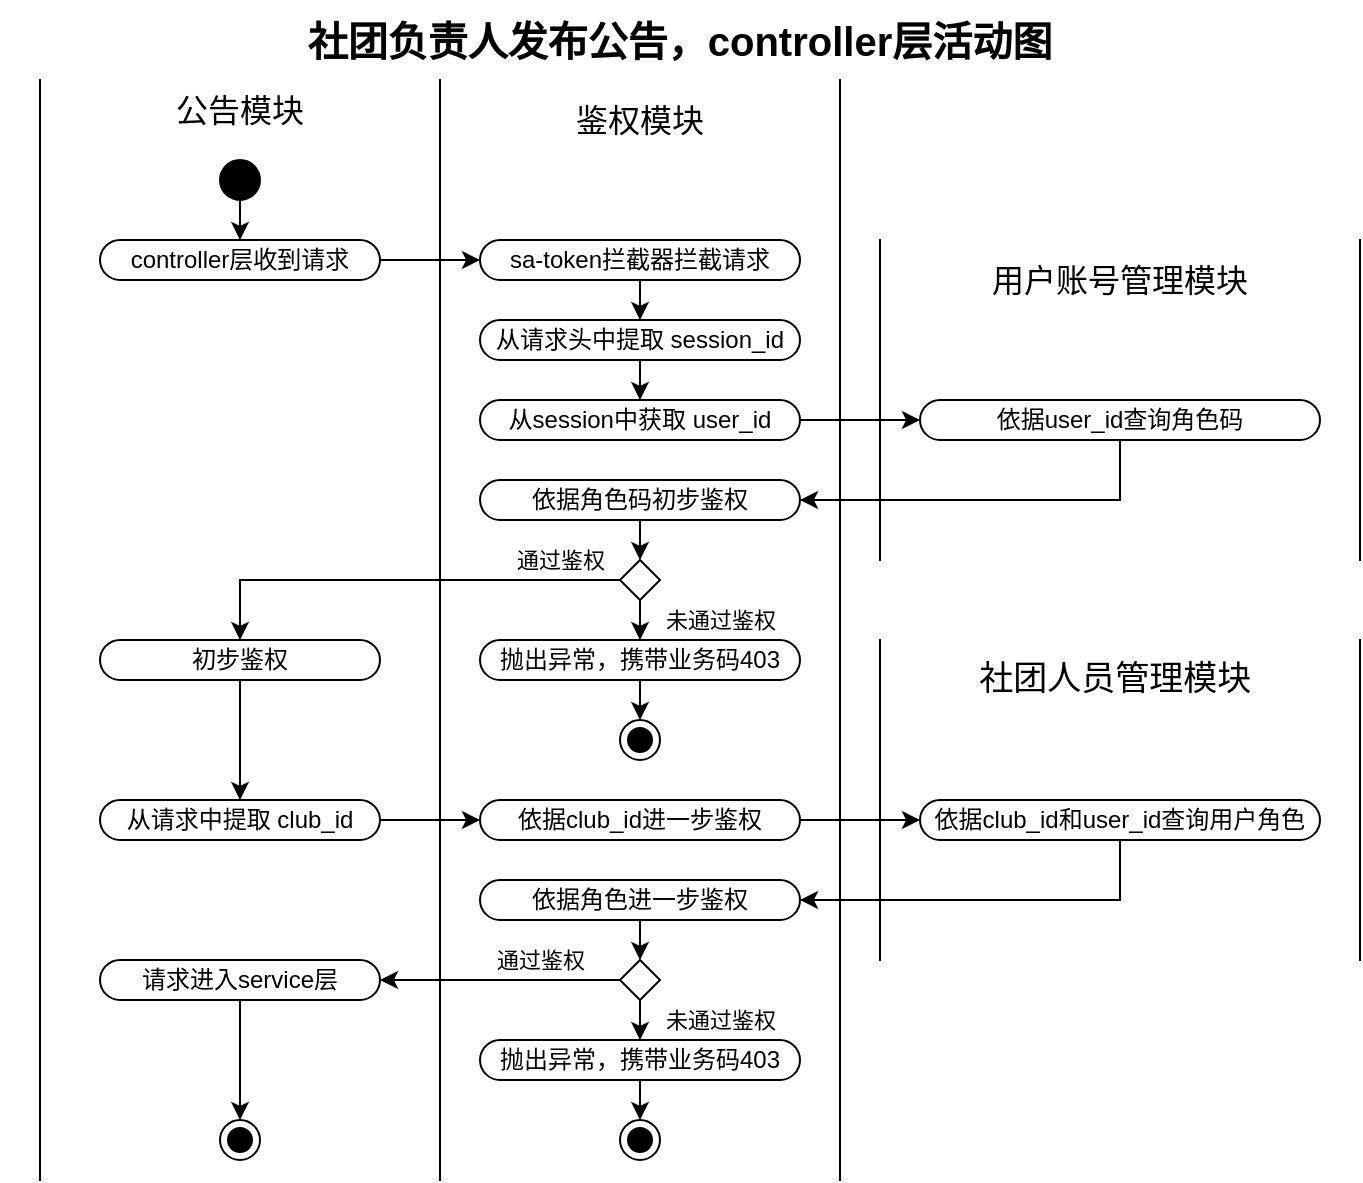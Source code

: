<mxfile version="22.0.2" type="device">
  <diagram name="第 1 页" id="9ke-nxglWtwf7gf6Nw-9">
    <mxGraphModel dx="882" dy="577" grid="0" gridSize="10" guides="1" tooltips="1" connect="1" arrows="1" fold="1" page="1" pageScale="1" pageWidth="827" pageHeight="1169" math="0" shadow="0">
      <root>
        <mxCell id="0" />
        <mxCell id="1" parent="0" />
        <mxCell id="cNT76rbcd7cARgcNGhmo-7" value="controller层收到请求" style="rounded=1;whiteSpace=wrap;html=1;arcSize=50;" vertex="1" parent="1">
          <mxGeometry x="130" y="160" width="140" height="20" as="geometry" />
        </mxCell>
        <mxCell id="cNT76rbcd7cARgcNGhmo-8" value="sa-token拦截器拦截请求" style="rounded=1;whiteSpace=wrap;html=1;arcSize=50;" vertex="1" parent="1">
          <mxGeometry x="320" y="160" width="160" height="20" as="geometry" />
        </mxCell>
        <mxCell id="cNT76rbcd7cARgcNGhmo-9" value="从请求头中提取 session_id" style="rounded=1;whiteSpace=wrap;html=1;arcSize=50;" vertex="1" parent="1">
          <mxGeometry x="320" y="200" width="160" height="20" as="geometry" />
        </mxCell>
        <mxCell id="cNT76rbcd7cARgcNGhmo-10" value="" style="endArrow=classic;html=1;rounded=0;entryX=0.5;entryY=0;entryDx=0;entryDy=0;" edge="1" parent="1" source="cNT76rbcd7cARgcNGhmo-8" target="cNT76rbcd7cARgcNGhmo-9">
          <mxGeometry width="50" height="50" relative="1" as="geometry">
            <mxPoint x="430" y="230" as="sourcePoint" />
            <mxPoint x="480" y="180" as="targetPoint" />
          </mxGeometry>
        </mxCell>
        <mxCell id="cNT76rbcd7cARgcNGhmo-11" value="从session中获取 user_id" style="rounded=1;whiteSpace=wrap;html=1;arcSize=50;" vertex="1" parent="1">
          <mxGeometry x="320" y="240" width="160" height="20" as="geometry" />
        </mxCell>
        <mxCell id="cNT76rbcd7cARgcNGhmo-12" value="" style="endArrow=classic;html=1;rounded=0;" edge="1" parent="1" source="cNT76rbcd7cARgcNGhmo-9" target="cNT76rbcd7cARgcNGhmo-11">
          <mxGeometry width="50" height="50" relative="1" as="geometry">
            <mxPoint x="410" y="190" as="sourcePoint" />
            <mxPoint x="410" y="210" as="targetPoint" />
          </mxGeometry>
        </mxCell>
        <mxCell id="cNT76rbcd7cARgcNGhmo-13" value="&lt;font style=&quot;font-size: 12px;&quot;&gt;依据user_id查询角色码&lt;/font&gt;" style="rounded=1;whiteSpace=wrap;html=1;arcSize=50;" vertex="1" parent="1">
          <mxGeometry x="540" y="240" width="200" height="20" as="geometry" />
        </mxCell>
        <mxCell id="cNT76rbcd7cARgcNGhmo-14" value="&lt;font style=&quot;font-size: 12px;&quot;&gt;依据角色码初步鉴权&lt;/font&gt;" style="rounded=1;whiteSpace=wrap;html=1;arcSize=50;" vertex="1" parent="1">
          <mxGeometry x="320" y="280" width="160" height="20" as="geometry" />
        </mxCell>
        <mxCell id="cNT76rbcd7cARgcNGhmo-15" value="" style="endArrow=classic;html=1;rounded=0;" edge="1" parent="1" source="cNT76rbcd7cARgcNGhmo-11" target="cNT76rbcd7cARgcNGhmo-13">
          <mxGeometry width="50" height="50" relative="1" as="geometry">
            <mxPoint x="400" y="300" as="sourcePoint" />
            <mxPoint x="450" y="250" as="targetPoint" />
          </mxGeometry>
        </mxCell>
        <mxCell id="cNT76rbcd7cARgcNGhmo-16" value="" style="endArrow=classic;html=1;rounded=0;edgeStyle=orthogonalEdgeStyle;" edge="1" parent="1" source="cNT76rbcd7cARgcNGhmo-13" target="cNT76rbcd7cARgcNGhmo-14">
          <mxGeometry width="50" height="50" relative="1" as="geometry">
            <mxPoint x="450" y="260" as="sourcePoint" />
            <mxPoint x="490" y="260" as="targetPoint" />
            <Array as="points">
              <mxPoint x="640" y="290" />
            </Array>
          </mxGeometry>
        </mxCell>
        <mxCell id="cNT76rbcd7cARgcNGhmo-17" value="" style="endArrow=classic;html=1;rounded=0;edgeStyle=orthogonalEdgeStyle;" edge="1" parent="1" source="cNT76rbcd7cARgcNGhmo-7" target="cNT76rbcd7cARgcNGhmo-8">
          <mxGeometry width="50" height="50" relative="1" as="geometry">
            <mxPoint x="550" y="270" as="sourcePoint" />
            <mxPoint x="460" y="300" as="targetPoint" />
            <Array as="points">
              <mxPoint x="410" y="170" />
              <mxPoint x="410" y="170" />
            </Array>
          </mxGeometry>
        </mxCell>
        <mxCell id="cNT76rbcd7cARgcNGhmo-18" value="" style="rhombus;whiteSpace=wrap;html=1;" vertex="1" parent="1">
          <mxGeometry x="390" y="320" width="20" height="20" as="geometry" />
        </mxCell>
        <mxCell id="cNT76rbcd7cARgcNGhmo-20" value="" style="endArrow=classic;html=1;rounded=0;edgeStyle=orthogonalEdgeStyle;" edge="1" parent="1" source="cNT76rbcd7cARgcNGhmo-14" target="cNT76rbcd7cARgcNGhmo-18">
          <mxGeometry width="50" height="50" relative="1" as="geometry">
            <mxPoint x="560" y="280" as="sourcePoint" />
            <mxPoint x="470" y="310" as="targetPoint" />
            <Array as="points">
              <mxPoint x="400" y="300" />
              <mxPoint x="400" y="300" />
            </Array>
          </mxGeometry>
        </mxCell>
        <mxCell id="cNT76rbcd7cARgcNGhmo-21" value="初步鉴权" style="rounded=1;whiteSpace=wrap;html=1;arcSize=50;" vertex="1" parent="1">
          <mxGeometry x="130" y="360" width="140" height="20" as="geometry" />
        </mxCell>
        <mxCell id="cNT76rbcd7cARgcNGhmo-22" value="" style="endArrow=classic;html=1;rounded=0;edgeStyle=orthogonalEdgeStyle;" edge="1" parent="1" source="cNT76rbcd7cARgcNGhmo-18" target="cNT76rbcd7cARgcNGhmo-21">
          <mxGeometry width="50" height="50" relative="1" as="geometry">
            <mxPoint x="390" y="390" as="sourcePoint" />
            <mxPoint x="279" y="390" as="targetPoint" />
            <Array as="points">
              <mxPoint x="200" y="330" />
            </Array>
          </mxGeometry>
        </mxCell>
        <mxCell id="cNT76rbcd7cARgcNGhmo-24" value="通过鉴权" style="edgeLabel;html=1;align=center;verticalAlign=middle;resizable=0;points=[];" vertex="1" connectable="0" parent="cNT76rbcd7cARgcNGhmo-22">
          <mxGeometry x="0.368" y="1" relative="1" as="geometry">
            <mxPoint x="120" y="-11" as="offset" />
          </mxGeometry>
        </mxCell>
        <mxCell id="cNT76rbcd7cARgcNGhmo-23" value="从请求中提取 club_id" style="rounded=1;whiteSpace=wrap;html=1;arcSize=50;" vertex="1" parent="1">
          <mxGeometry x="130" y="440" width="140" height="20" as="geometry" />
        </mxCell>
        <mxCell id="cNT76rbcd7cARgcNGhmo-27" value="" style="endArrow=classic;html=1;rounded=0;edgeStyle=orthogonalEdgeStyle;" edge="1" parent="1" source="cNT76rbcd7cARgcNGhmo-21" target="cNT76rbcd7cARgcNGhmo-23">
          <mxGeometry width="50" height="50" relative="1" as="geometry">
            <mxPoint x="250" y="220" as="sourcePoint" />
            <mxPoint x="330" y="220" as="targetPoint" />
            <Array as="points" />
          </mxGeometry>
        </mxCell>
        <mxCell id="cNT76rbcd7cARgcNGhmo-28" value="依据club_id进一步鉴权" style="rounded=1;whiteSpace=wrap;html=1;arcSize=50;" vertex="1" parent="1">
          <mxGeometry x="320" y="440" width="160" height="20" as="geometry" />
        </mxCell>
        <mxCell id="cNT76rbcd7cARgcNGhmo-30" value="" style="endArrow=classic;html=1;rounded=0;edgeStyle=orthogonalEdgeStyle;" edge="1" parent="1" source="cNT76rbcd7cARgcNGhmo-23" target="cNT76rbcd7cARgcNGhmo-28">
          <mxGeometry width="50" height="50" relative="1" as="geometry">
            <mxPoint x="210" y="430" as="sourcePoint" />
            <mxPoint x="210" y="450" as="targetPoint" />
            <Array as="points" />
          </mxGeometry>
        </mxCell>
        <mxCell id="cNT76rbcd7cARgcNGhmo-31" value="&lt;font style=&quot;font-size: 12px;&quot;&gt;依据club_id和user_id查询用户角色&lt;/font&gt;" style="rounded=1;whiteSpace=wrap;html=1;arcSize=50;" vertex="1" parent="1">
          <mxGeometry x="540" y="440" width="200" height="20" as="geometry" />
        </mxCell>
        <mxCell id="cNT76rbcd7cARgcNGhmo-32" value="" style="endArrow=classic;html=1;rounded=0;edgeStyle=orthogonalEdgeStyle;" edge="1" parent="1" source="cNT76rbcd7cARgcNGhmo-28" target="cNT76rbcd7cARgcNGhmo-31">
          <mxGeometry width="50" height="50" relative="1" as="geometry">
            <mxPoint x="280" y="420" as="sourcePoint" />
            <mxPoint x="330" y="420" as="targetPoint" />
            <Array as="points" />
          </mxGeometry>
        </mxCell>
        <mxCell id="cNT76rbcd7cARgcNGhmo-33" value="依据角色进一步鉴权" style="rounded=1;whiteSpace=wrap;html=1;arcSize=50;" vertex="1" parent="1">
          <mxGeometry x="320" y="480" width="160" height="20" as="geometry" />
        </mxCell>
        <mxCell id="cNT76rbcd7cARgcNGhmo-34" value="" style="endArrow=classic;html=1;rounded=0;edgeStyle=orthogonalEdgeStyle;" edge="1" parent="1" source="cNT76rbcd7cARgcNGhmo-31" target="cNT76rbcd7cARgcNGhmo-33">
          <mxGeometry width="50" height="50" relative="1" as="geometry">
            <mxPoint x="490" y="420" as="sourcePoint" />
            <mxPoint x="530" y="420" as="targetPoint" />
            <Array as="points">
              <mxPoint x="640" y="490" />
            </Array>
          </mxGeometry>
        </mxCell>
        <mxCell id="cNT76rbcd7cARgcNGhmo-35" value="" style="rhombus;whiteSpace=wrap;html=1;" vertex="1" parent="1">
          <mxGeometry x="390" y="520" width="20" height="20" as="geometry" />
        </mxCell>
        <mxCell id="cNT76rbcd7cARgcNGhmo-36" value="" style="endArrow=classic;html=1;rounded=0;edgeStyle=orthogonalEdgeStyle;" edge="1" parent="1" source="cNT76rbcd7cARgcNGhmo-33" target="cNT76rbcd7cARgcNGhmo-35">
          <mxGeometry width="50" height="50" relative="1" as="geometry">
            <mxPoint x="410" y="390" as="sourcePoint" />
            <mxPoint x="410" y="410" as="targetPoint" />
            <Array as="points" />
          </mxGeometry>
        </mxCell>
        <mxCell id="cNT76rbcd7cARgcNGhmo-37" value="" style="endArrow=classic;html=1;rounded=0;edgeStyle=orthogonalEdgeStyle;exitX=0;exitY=0.5;exitDx=0;exitDy=0;" edge="1" parent="1" source="cNT76rbcd7cARgcNGhmo-35" target="cNT76rbcd7cARgcNGhmo-39">
          <mxGeometry width="50" height="50" relative="1" as="geometry">
            <mxPoint x="400" y="420" as="sourcePoint" />
            <mxPoint x="250" y="420" as="targetPoint" />
            <Array as="points" />
          </mxGeometry>
        </mxCell>
        <mxCell id="cNT76rbcd7cARgcNGhmo-38" value="通过鉴权" style="edgeLabel;html=1;align=center;verticalAlign=middle;resizable=0;points=[];" vertex="1" connectable="0" parent="cNT76rbcd7cARgcNGhmo-37">
          <mxGeometry x="0.368" y="1" relative="1" as="geometry">
            <mxPoint x="42" y="-11" as="offset" />
          </mxGeometry>
        </mxCell>
        <mxCell id="cNT76rbcd7cARgcNGhmo-39" value="请求进入service层" style="rounded=1;whiteSpace=wrap;html=1;arcSize=50;" vertex="1" parent="1">
          <mxGeometry x="130" y="520" width="140" height="20" as="geometry" />
        </mxCell>
        <mxCell id="cNT76rbcd7cARgcNGhmo-40" value="" style="ellipse;html=1;shape=endState;fillColor=#000000;strokeColor=#000000;strokeWidth=1;perimeterSpacing=0;gradientColor=none;fillStyle=auto;" vertex="1" parent="1">
          <mxGeometry x="190" y="600" width="20" height="20" as="geometry" />
        </mxCell>
        <mxCell id="cNT76rbcd7cARgcNGhmo-41" value="" style="endArrow=classic;html=1;rounded=0;edgeStyle=orthogonalEdgeStyle;" edge="1" parent="1" source="cNT76rbcd7cARgcNGhmo-39" target="cNT76rbcd7cARgcNGhmo-40">
          <mxGeometry width="50" height="50" relative="1" as="geometry">
            <mxPoint x="210" y="430" as="sourcePoint" />
            <mxPoint x="210" y="450" as="targetPoint" />
            <Array as="points">
              <mxPoint x="200" y="570" />
              <mxPoint x="200" y="570" />
            </Array>
          </mxGeometry>
        </mxCell>
        <mxCell id="cNT76rbcd7cARgcNGhmo-44" value="" style="ellipse;whiteSpace=wrap;html=1;aspect=fixed;fillColor=#000000;" vertex="1" parent="1">
          <mxGeometry x="190" y="120" width="20" height="20" as="geometry" />
        </mxCell>
        <mxCell id="cNT76rbcd7cARgcNGhmo-46" value="" style="endArrow=classic;html=1;rounded=0;edgeStyle=orthogonalEdgeStyle;" edge="1" parent="1" source="cNT76rbcd7cARgcNGhmo-44" target="cNT76rbcd7cARgcNGhmo-7">
          <mxGeometry width="50" height="50" relative="1" as="geometry">
            <mxPoint x="280" y="180" as="sourcePoint" />
            <mxPoint x="330" y="180" as="targetPoint" />
            <Array as="points" />
          </mxGeometry>
        </mxCell>
        <mxCell id="cNT76rbcd7cARgcNGhmo-53" value="" style="endArrow=classic;html=1;rounded=0;edgeStyle=orthogonalEdgeStyle;" edge="1" parent="1" source="cNT76rbcd7cARgcNGhmo-18" target="cNT76rbcd7cARgcNGhmo-55">
          <mxGeometry width="50" height="50" relative="1" as="geometry">
            <mxPoint x="410" y="390" as="sourcePoint" />
            <mxPoint x="520" y="400" as="targetPoint" />
            <Array as="points">
              <mxPoint x="400" y="350" />
              <mxPoint x="400" y="350" />
            </Array>
          </mxGeometry>
        </mxCell>
        <mxCell id="cNT76rbcd7cARgcNGhmo-54" value="未通过鉴权" style="edgeLabel;html=1;align=center;verticalAlign=middle;resizable=0;points=[];" vertex="1" connectable="0" parent="cNT76rbcd7cARgcNGhmo-53">
          <mxGeometry x="0.368" y="1" relative="1" as="geometry">
            <mxPoint x="39" y="-4" as="offset" />
          </mxGeometry>
        </mxCell>
        <mxCell id="cNT76rbcd7cARgcNGhmo-55" value="&lt;font style=&quot;font-size: 12px;&quot;&gt;抛出异常，携带业务码403&lt;/font&gt;" style="rounded=1;whiteSpace=wrap;html=1;arcSize=50;" vertex="1" parent="1">
          <mxGeometry x="320" y="360" width="160" height="20" as="geometry" />
        </mxCell>
        <mxCell id="cNT76rbcd7cARgcNGhmo-57" value="" style="ellipse;html=1;shape=endState;fillColor=#000000;strokeColor=#000000;strokeWidth=1;perimeterSpacing=0;gradientColor=none;fillStyle=auto;" vertex="1" parent="1">
          <mxGeometry x="390" y="400" width="20" height="20" as="geometry" />
        </mxCell>
        <mxCell id="cNT76rbcd7cARgcNGhmo-59" value="" style="endArrow=classic;html=1;rounded=0;edgeStyle=orthogonalEdgeStyle;" edge="1" parent="1" source="cNT76rbcd7cARgcNGhmo-55" target="cNT76rbcd7cARgcNGhmo-57">
          <mxGeometry width="50" height="50" relative="1" as="geometry">
            <mxPoint x="410" y="310" as="sourcePoint" />
            <mxPoint x="410" y="330" as="targetPoint" />
            <Array as="points" />
          </mxGeometry>
        </mxCell>
        <mxCell id="cNT76rbcd7cARgcNGhmo-60" value="" style="endArrow=classic;html=1;rounded=0;edgeStyle=orthogonalEdgeStyle;" edge="1" parent="1" target="cNT76rbcd7cARgcNGhmo-62" source="cNT76rbcd7cARgcNGhmo-35">
          <mxGeometry width="50" height="50" relative="1" as="geometry">
            <mxPoint x="400" y="540" as="sourcePoint" />
            <mxPoint x="520" y="600" as="targetPoint" />
            <Array as="points" />
          </mxGeometry>
        </mxCell>
        <mxCell id="cNT76rbcd7cARgcNGhmo-61" value="未通过鉴权" style="edgeLabel;html=1;align=center;verticalAlign=middle;resizable=0;points=[];" vertex="1" connectable="0" parent="cNT76rbcd7cARgcNGhmo-60">
          <mxGeometry x="0.368" y="1" relative="1" as="geometry">
            <mxPoint x="39" y="-4" as="offset" />
          </mxGeometry>
        </mxCell>
        <mxCell id="cNT76rbcd7cARgcNGhmo-62" value="&lt;font style=&quot;font-size: 12px;&quot;&gt;抛出异常，携带业务码403&lt;/font&gt;" style="rounded=1;whiteSpace=wrap;html=1;arcSize=50;" vertex="1" parent="1">
          <mxGeometry x="320" y="560" width="160" height="20" as="geometry" />
        </mxCell>
        <mxCell id="cNT76rbcd7cARgcNGhmo-63" value="" style="ellipse;html=1;shape=endState;fillColor=#000000;strokeColor=#000000;strokeWidth=1;perimeterSpacing=0;gradientColor=none;fillStyle=auto;" vertex="1" parent="1">
          <mxGeometry x="390" y="600" width="20" height="20" as="geometry" />
        </mxCell>
        <mxCell id="cNT76rbcd7cARgcNGhmo-64" value="" style="endArrow=classic;html=1;rounded=0;edgeStyle=orthogonalEdgeStyle;" edge="1" parent="1" source="cNT76rbcd7cARgcNGhmo-62" target="cNT76rbcd7cARgcNGhmo-63">
          <mxGeometry width="50" height="50" relative="1" as="geometry">
            <mxPoint x="410" y="510" as="sourcePoint" />
            <mxPoint x="410" y="530" as="targetPoint" />
            <Array as="points" />
          </mxGeometry>
        </mxCell>
        <mxCell id="cNT76rbcd7cARgcNGhmo-72" value="" style="group" vertex="1" connectable="0" parent="1">
          <mxGeometry x="100" y="80" width="200" height="550" as="geometry" />
        </mxCell>
        <mxCell id="cNT76rbcd7cARgcNGhmo-66" value="" style="shape=partialRectangle;whiteSpace=wrap;html=1;top=0;bottom=0;fillColor=none;" vertex="1" parent="cNT76rbcd7cARgcNGhmo-72">
          <mxGeometry width="200" height="550" as="geometry" />
        </mxCell>
        <mxCell id="cNT76rbcd7cARgcNGhmo-71" value="&lt;font style=&quot;font-size: 16px;&quot;&gt;公告模块&lt;/font&gt;" style="text;html=1;strokeColor=none;fillColor=none;align=center;verticalAlign=middle;whiteSpace=wrap;rounded=0;" vertex="1" parent="cNT76rbcd7cARgcNGhmo-72">
          <mxGeometry width="200" height="30" as="geometry" />
        </mxCell>
        <mxCell id="cNT76rbcd7cARgcNGhmo-77" value="" style="group" vertex="1" connectable="0" parent="1">
          <mxGeometry x="300" y="80" width="200" height="550" as="geometry" />
        </mxCell>
        <mxCell id="cNT76rbcd7cARgcNGhmo-67" value="" style="shape=partialRectangle;whiteSpace=wrap;html=1;top=0;bottom=0;fillColor=none;" vertex="1" parent="cNT76rbcd7cARgcNGhmo-77">
          <mxGeometry width="200" height="550" as="geometry" />
        </mxCell>
        <mxCell id="cNT76rbcd7cARgcNGhmo-76" value="&lt;font style=&quot;font-size: 16px;&quot;&gt;鉴权模块&lt;/font&gt;" style="text;html=1;strokeColor=none;fillColor=none;align=center;verticalAlign=middle;whiteSpace=wrap;rounded=0;" vertex="1" parent="cNT76rbcd7cARgcNGhmo-77">
          <mxGeometry width="200" height="40" as="geometry" />
        </mxCell>
        <mxCell id="cNT76rbcd7cARgcNGhmo-79" value="" style="group" vertex="1" connectable="0" parent="1">
          <mxGeometry x="520" y="160" width="240" height="160" as="geometry" />
        </mxCell>
        <mxCell id="cNT76rbcd7cARgcNGhmo-68" value="" style="shape=partialRectangle;whiteSpace=wrap;html=1;top=0;bottom=0;fillColor=none;" vertex="1" parent="cNT76rbcd7cARgcNGhmo-79">
          <mxGeometry width="240" height="160" as="geometry" />
        </mxCell>
        <mxCell id="cNT76rbcd7cARgcNGhmo-78" value="&lt;font style=&quot;font-size: 16px;&quot;&gt;用户账号管理模块&lt;/font&gt;" style="text;html=1;strokeColor=none;fillColor=none;align=center;verticalAlign=middle;whiteSpace=wrap;rounded=0;" vertex="1" parent="cNT76rbcd7cARgcNGhmo-79">
          <mxGeometry width="240" height="40" as="geometry" />
        </mxCell>
        <mxCell id="cNT76rbcd7cARgcNGhmo-83" value="" style="group" vertex="1" connectable="0" parent="1">
          <mxGeometry x="520" y="360" width="240" height="160" as="geometry" />
        </mxCell>
        <mxCell id="cNT76rbcd7cARgcNGhmo-70" value="" style="shape=partialRectangle;whiteSpace=wrap;html=1;top=0;bottom=0;fillColor=none;" vertex="1" parent="cNT76rbcd7cARgcNGhmo-83">
          <mxGeometry width="240" height="160" as="geometry" />
        </mxCell>
        <mxCell id="cNT76rbcd7cARgcNGhmo-80" value="&lt;font style=&quot;font-size: 17px;&quot;&gt;社团人员管理模块&amp;nbsp;&lt;/font&gt;" style="text;html=1;strokeColor=none;fillColor=none;align=center;verticalAlign=middle;whiteSpace=wrap;rounded=0;" vertex="1" parent="cNT76rbcd7cARgcNGhmo-83">
          <mxGeometry width="240" height="40" as="geometry" />
        </mxCell>
        <mxCell id="cNT76rbcd7cARgcNGhmo-84" value="&lt;font style=&quot;font-size: 20px;&quot;&gt;&lt;b&gt;社团负责人发布公告，controller层活动图&lt;/b&gt;&lt;/font&gt;" style="text;html=1;strokeColor=none;fillColor=none;align=center;verticalAlign=middle;whiteSpace=wrap;rounded=0;" vertex="1" parent="1">
          <mxGeometry x="80" y="40" width="680" height="40" as="geometry" />
        </mxCell>
      </root>
    </mxGraphModel>
  </diagram>
</mxfile>
